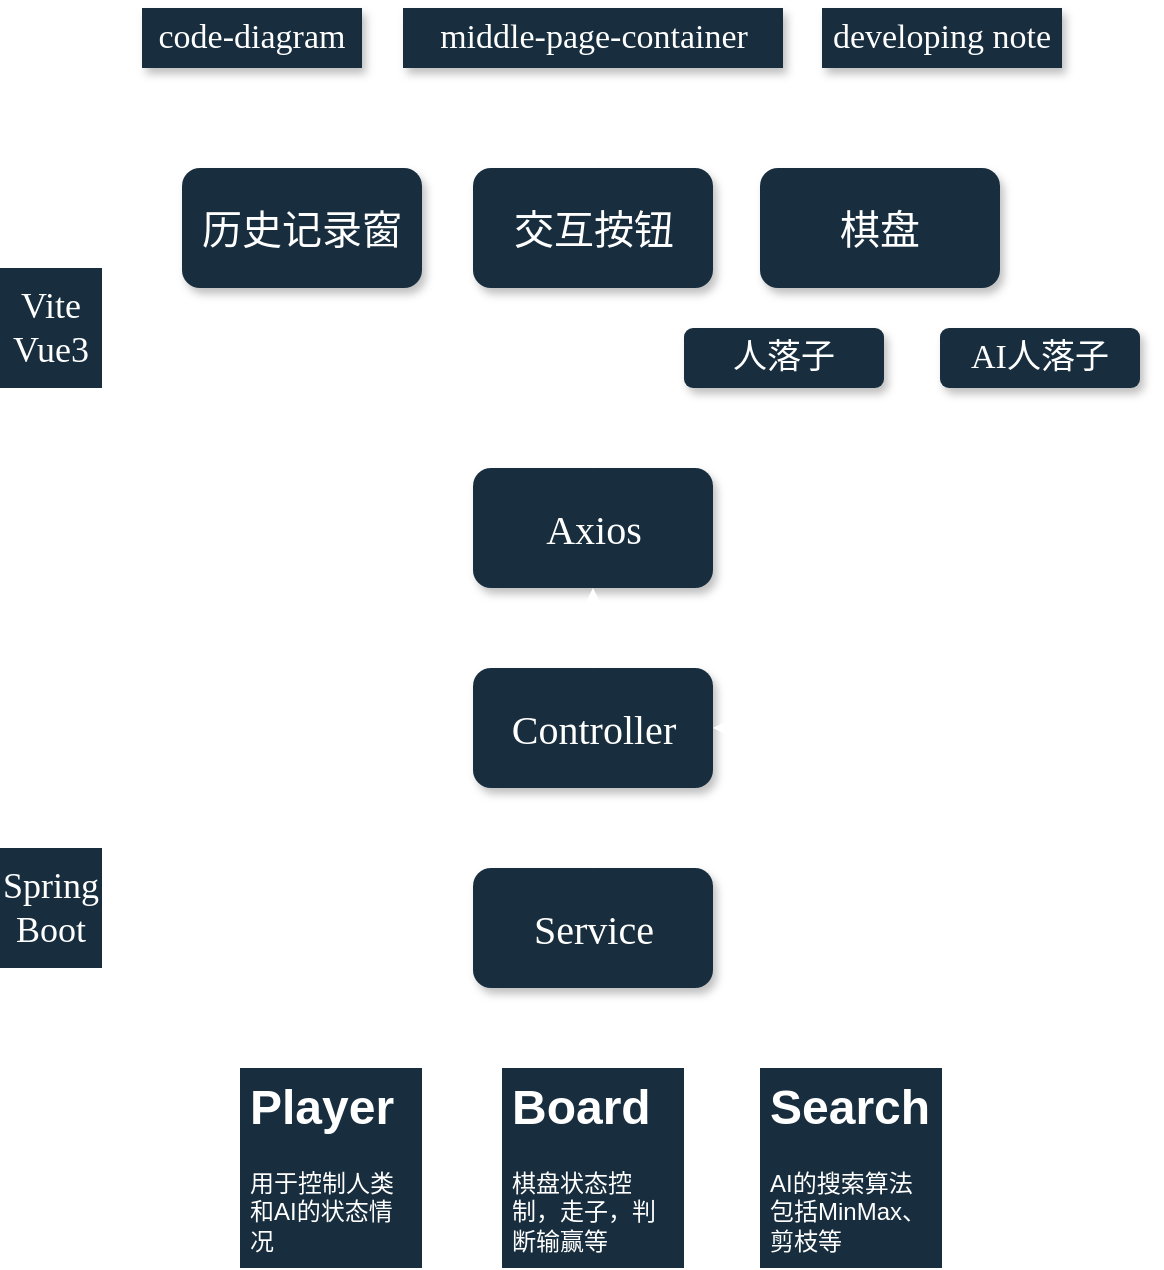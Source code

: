 <mxfile version="21.3.7" type="device">
  <diagram name="第 1 页" id="Bb8X4TfZs-Pch6MIiwvD">
    <mxGraphModel dx="1390" dy="934" grid="1" gridSize="10" guides="1" tooltips="1" connect="1" arrows="1" fold="1" page="1" pageScale="1" pageWidth="1654" pageHeight="2336" math="0" shadow="0">
      <root>
        <mxCell id="0" />
        <mxCell id="1" parent="0" />
        <mxCell id="u5E9P-jInqBxyTZphiJs-15" value="&lt;h1&gt;&lt;font color=&quot;#ffffff&quot;&gt;Player&lt;/font&gt;&lt;/h1&gt;&lt;p&gt;&lt;font color=&quot;#ffffff&quot;&gt;用于控制人类和AI的状态情况&lt;/font&gt;&lt;/p&gt;" style="text;html=1;strokeColor=none;fillColor=#182E3E;spacing=5;spacingTop=-20;whiteSpace=wrap;overflow=hidden;rounded=0;labelBackgroundColor=none;fontColor=#FFFFFF;" vertex="1" parent="1">
          <mxGeometry x="169" y="790" width="91" height="100" as="geometry" />
        </mxCell>
        <mxCell id="u5E9P-jInqBxyTZphiJs-23" value="&lt;h1&gt;&lt;font color=&quot;#ffffff&quot;&gt;Board&lt;/font&gt;&lt;/h1&gt;&lt;p&gt;&lt;font color=&quot;#ffffff&quot;&gt;棋盘状态控制，走子，判断输赢等&lt;/font&gt;&lt;/p&gt;" style="text;html=1;strokeColor=none;fillColor=#182E3E;spacing=5;spacingTop=-20;whiteSpace=wrap;overflow=hidden;rounded=0;labelBackgroundColor=none;fontColor=#FFFFFF;" vertex="1" parent="1">
          <mxGeometry x="300" y="790" width="91" height="100" as="geometry" />
        </mxCell>
        <mxCell id="u5E9P-jInqBxyTZphiJs-24" value="&lt;h1&gt;&lt;font color=&quot;#ffffff&quot;&gt;Search&lt;/font&gt;&lt;/h1&gt;&lt;p&gt;&lt;font color=&quot;#ffffff&quot;&gt;AI的搜索算法包括MinMax、剪枝等&lt;/font&gt;&lt;/p&gt;" style="text;html=1;strokeColor=none;fillColor=#182E3E;spacing=5;spacingTop=-20;whiteSpace=wrap;overflow=hidden;rounded=0;labelBackgroundColor=none;fontColor=#FFFFFF;" vertex="1" parent="1">
          <mxGeometry x="429" y="790" width="91" height="100" as="geometry" />
        </mxCell>
        <mxCell id="u5E9P-jInqBxyTZphiJs-26" value="" style="edgeStyle=orthogonalEdgeStyle;rounded=0;orthogonalLoop=1;jettySize=auto;html=1;strokeColor=#FFFFFF;labelBackgroundColor=none;fontColor=default;" edge="1" parent="1" source="u5E9P-jInqBxyTZphiJs-25" target="u5E9P-jInqBxyTZphiJs-23">
          <mxGeometry relative="1" as="geometry" />
        </mxCell>
        <mxCell id="u5E9P-jInqBxyTZphiJs-27" style="edgeStyle=orthogonalEdgeStyle;rounded=0;orthogonalLoop=1;jettySize=auto;html=1;entryX=0.5;entryY=0;entryDx=0;entryDy=0;strokeColor=#FFFFFF;labelBackgroundColor=none;fontColor=default;" edge="1" parent="1" source="u5E9P-jInqBxyTZphiJs-25" target="u5E9P-jInqBxyTZphiJs-15">
          <mxGeometry relative="1" as="geometry" />
        </mxCell>
        <mxCell id="u5E9P-jInqBxyTZphiJs-28" style="edgeStyle=orthogonalEdgeStyle;rounded=0;orthogonalLoop=1;jettySize=auto;html=1;entryX=0.5;entryY=0;entryDx=0;entryDy=0;strokeColor=#FFFFFF;labelBackgroundColor=none;fontColor=default;" edge="1" parent="1" source="u5E9P-jInqBxyTZphiJs-25" target="u5E9P-jInqBxyTZphiJs-24">
          <mxGeometry relative="1" as="geometry" />
        </mxCell>
        <mxCell id="u5E9P-jInqBxyTZphiJs-25" value="&lt;font face=&quot;Times New Roman&quot; style=&quot;font-size: 20px;&quot; color=&quot;#ffffff&quot;&gt;Service&lt;/font&gt;" style="rounded=1;whiteSpace=wrap;html=1;fillColor=#182E3E;strokeColor=none;shadow=1;labelBackgroundColor=none;fontColor=#FFFFFF;" vertex="1" parent="1">
          <mxGeometry x="285.5" y="690" width="120" height="60" as="geometry" />
        </mxCell>
        <mxCell id="u5E9P-jInqBxyTZphiJs-30" value="" style="edgeStyle=orthogonalEdgeStyle;rounded=0;orthogonalLoop=1;jettySize=auto;html=1;labelBackgroundColor=none;strokeColor=#FFFFFF;fontColor=default;" edge="1" parent="1" source="u5E9P-jInqBxyTZphiJs-29" target="u5E9P-jInqBxyTZphiJs-25">
          <mxGeometry relative="1" as="geometry" />
        </mxCell>
        <mxCell id="u5E9P-jInqBxyTZphiJs-29" value="&lt;font face=&quot;Times New Roman&quot; color=&quot;#ffffff&quot;&gt;&lt;span style=&quot;font-size: 20px;&quot;&gt;Controller&lt;/span&gt;&lt;/font&gt;" style="rounded=1;whiteSpace=wrap;html=1;fillColor=#182E3E;strokeColor=none;shadow=1;labelBackgroundColor=none;fontColor=#FFFFFF;" vertex="1" parent="1">
          <mxGeometry x="285.5" y="590" width="120" height="60" as="geometry" />
        </mxCell>
        <mxCell id="ODO3tnQVNo5912M1Hbeh-2" value="" style="edgeStyle=orthogonalEdgeStyle;rounded=0;orthogonalLoop=1;jettySize=auto;html=1;strokeColor=#FFFFFF;labelBackgroundColor=none;fontColor=default;" edge="1" parent="1" source="ODO3tnQVNo5912M1Hbeh-1" target="u5E9P-jInqBxyTZphiJs-29">
          <mxGeometry relative="1" as="geometry" />
        </mxCell>
        <mxCell id="ODO3tnQVNo5912M1Hbeh-1" value="&lt;font style=&quot;font-size: 18px;&quot;&gt;&lt;b&gt;处理消息的接收发&lt;/b&gt;&lt;/font&gt;" style="text;html=1;strokeColor=none;fillColor=none;align=center;verticalAlign=middle;whiteSpace=wrap;rounded=0;labelBackgroundColor=none;fontColor=#FFFFFF;" vertex="1" parent="1">
          <mxGeometry x="460" y="605" width="170" height="30" as="geometry" />
        </mxCell>
        <mxCell id="ODO3tnQVNo5912M1Hbeh-7" style="edgeStyle=orthogonalEdgeStyle;rounded=0;orthogonalLoop=1;jettySize=auto;html=1;strokeColor=#FFFFFF;labelBackgroundColor=none;fontColor=default;" edge="1" parent="1" source="ODO3tnQVNo5912M1Hbeh-3" target="u5E9P-jInqBxyTZphiJs-25">
          <mxGeometry relative="1" as="geometry" />
        </mxCell>
        <mxCell id="ODO3tnQVNo5912M1Hbeh-3" value="&lt;font style=&quot;font-size: 18px;&quot;&gt;&lt;b&gt;处理游戏的运行逻辑&lt;/b&gt;&lt;/font&gt;" style="text;html=1;strokeColor=none;fillColor=none;align=center;verticalAlign=middle;whiteSpace=wrap;rounded=0;labelBackgroundColor=none;fontColor=#FFFFFF;" vertex="1" parent="1">
          <mxGeometry x="449" y="650" width="170" height="30" as="geometry" />
        </mxCell>
        <mxCell id="ODO3tnQVNo5912M1Hbeh-16" style="edgeStyle=orthogonalEdgeStyle;rounded=0;orthogonalLoop=1;jettySize=auto;html=1;exitX=1;exitY=0.5;exitDx=0;exitDy=0;entryX=0.5;entryY=1;entryDx=0;entryDy=0;strokeColor=#FFFFFF;labelBackgroundColor=none;fontColor=default;" edge="1" parent="1" source="ODO3tnQVNo5912M1Hbeh-5" target="ODO3tnQVNo5912M1Hbeh-13">
          <mxGeometry relative="1" as="geometry" />
        </mxCell>
        <mxCell id="ODO3tnQVNo5912M1Hbeh-5" value="&lt;font face=&quot;Times New Roman&quot; color=&quot;#ffffff&quot;&gt;&lt;span style=&quot;font-size: 20px;&quot;&gt;Axios&lt;/span&gt;&lt;/font&gt;" style="rounded=1;whiteSpace=wrap;html=1;fillColor=#182E3E;strokeColor=none;shadow=1;labelBackgroundColor=none;fontColor=#FFFFFF;" vertex="1" parent="1">
          <mxGeometry x="285.5" y="490" width="120" height="60" as="geometry" />
        </mxCell>
        <mxCell id="ODO3tnQVNo5912M1Hbeh-10" value="" style="endArrow=classic;startArrow=classic;html=1;rounded=0;exitX=0.5;exitY=0;exitDx=0;exitDy=0;entryX=0.5;entryY=1;entryDx=0;entryDy=0;labelBackgroundColor=none;strokeColor=#FFFFFF;fontColor=default;" edge="1" parent="1" source="u5E9P-jInqBxyTZphiJs-29" target="ODO3tnQVNo5912M1Hbeh-5">
          <mxGeometry width="50" height="50" relative="1" as="geometry">
            <mxPoint x="339" y="580" as="sourcePoint" />
            <mxPoint x="389" y="520" as="targetPoint" />
          </mxGeometry>
        </mxCell>
        <mxCell id="ODO3tnQVNo5912M1Hbeh-20" style="edgeStyle=orthogonalEdgeStyle;rounded=0;orthogonalLoop=1;jettySize=auto;html=1;entryX=0.5;entryY=0;entryDx=0;entryDy=0;strokeColor=#FFFFFF;labelBackgroundColor=none;fontColor=default;" edge="1" parent="1" source="ODO3tnQVNo5912M1Hbeh-12" target="ODO3tnQVNo5912M1Hbeh-5">
          <mxGeometry relative="1" as="geometry">
            <mxPoint x="389" y="480" as="targetPoint" />
          </mxGeometry>
        </mxCell>
        <mxCell id="ODO3tnQVNo5912M1Hbeh-21" style="edgeStyle=orthogonalEdgeStyle;rounded=0;orthogonalLoop=1;jettySize=auto;html=1;entryX=0.097;entryY=1.05;entryDx=0;entryDy=0;entryPerimeter=0;strokeColor=#FFFFFF;labelBackgroundColor=none;fontColor=default;" edge="1" parent="1" source="ODO3tnQVNo5912M1Hbeh-12" target="ODO3tnQVNo5912M1Hbeh-17">
          <mxGeometry relative="1" as="geometry" />
        </mxCell>
        <mxCell id="ODO3tnQVNo5912M1Hbeh-12" value="&lt;font style=&quot;font-size: 17px;&quot; face=&quot;Times New Roman&quot; color=&quot;#ffffff&quot;&gt;人落子&lt;/font&gt;" style="rounded=1;whiteSpace=wrap;html=1;fillColor=#182E3E;strokeColor=none;shadow=1;labelBackgroundColor=none;fontColor=#FFFFFF;" vertex="1" parent="1">
          <mxGeometry x="391" y="420" width="100" height="30" as="geometry" />
        </mxCell>
        <mxCell id="ODO3tnQVNo5912M1Hbeh-23" style="edgeStyle=orthogonalEdgeStyle;rounded=0;orthogonalLoop=1;jettySize=auto;html=1;entryX=1;entryY=0.5;entryDx=0;entryDy=0;strokeColor=#FFFFFF;labelBackgroundColor=none;fontColor=default;" edge="1" parent="1" source="ODO3tnQVNo5912M1Hbeh-13" target="ODO3tnQVNo5912M1Hbeh-17">
          <mxGeometry relative="1" as="geometry" />
        </mxCell>
        <mxCell id="ODO3tnQVNo5912M1Hbeh-13" value="&lt;font style=&quot;font-size: 17px;&quot; face=&quot;Times New Roman&quot; color=&quot;#ffffff&quot;&gt;AI人落子&lt;/font&gt;" style="rounded=1;whiteSpace=wrap;html=1;fillColor=#182E3E;strokeColor=none;shadow=1;labelBackgroundColor=none;fontColor=#FFFFFF;" vertex="1" parent="1">
          <mxGeometry x="519" y="420" width="100" height="30" as="geometry" />
        </mxCell>
        <mxCell id="ODO3tnQVNo5912M1Hbeh-17" value="&lt;font face=&quot;Times New Roman&quot; color=&quot;#ffffff&quot;&gt;&lt;span style=&quot;font-size: 20px;&quot;&gt;棋盘&lt;/span&gt;&lt;/font&gt;" style="rounded=1;whiteSpace=wrap;html=1;fillColor=#182E3E;strokeColor=none;shadow=1;labelBackgroundColor=none;fontColor=#FFFFFF;" vertex="1" parent="1">
          <mxGeometry x="429" y="340" width="120" height="60" as="geometry" />
        </mxCell>
        <mxCell id="ODO3tnQVNo5912M1Hbeh-26" style="edgeStyle=orthogonalEdgeStyle;rounded=0;orthogonalLoop=1;jettySize=auto;html=1;entryX=0.5;entryY=0;entryDx=0;entryDy=0;strokeColor=#FFFFFF;labelBackgroundColor=none;fontColor=default;" edge="1" parent="1" source="ODO3tnQVNo5912M1Hbeh-18" target="ODO3tnQVNo5912M1Hbeh-5">
          <mxGeometry relative="1" as="geometry" />
        </mxCell>
        <mxCell id="ODO3tnQVNo5912M1Hbeh-18" value="&lt;font face=&quot;Times New Roman&quot; color=&quot;#ffffff&quot;&gt;&lt;span style=&quot;font-size: 20px;&quot;&gt;交互按钮&lt;/span&gt;&lt;/font&gt;" style="rounded=1;whiteSpace=wrap;html=1;fillColor=#182E3E;strokeColor=none;shadow=1;labelBackgroundColor=none;fontColor=#FFFFFF;" vertex="1" parent="1">
          <mxGeometry x="285.5" y="340" width="120" height="60" as="geometry" />
        </mxCell>
        <mxCell id="ODO3tnQVNo5912M1Hbeh-27" value="&lt;font face=&quot;Times New Roman&quot; color=&quot;#ffffff&quot;&gt;&lt;span style=&quot;font-size: 20px;&quot;&gt;历史记录窗&lt;/span&gt;&lt;/font&gt;" style="rounded=1;whiteSpace=wrap;html=1;fillColor=#182E3E;strokeColor=none;shadow=1;labelBackgroundColor=none;fontColor=#FFFFFF;" vertex="1" parent="1">
          <mxGeometry x="140" y="340" width="120" height="60" as="geometry" />
        </mxCell>
        <mxCell id="ODO3tnQVNo5912M1Hbeh-33" style="edgeStyle=orthogonalEdgeStyle;rounded=0;orthogonalLoop=1;jettySize=auto;html=1;entryX=0.5;entryY=0;entryDx=0;entryDy=0;strokeColor=#FFFFFF;labelBackgroundColor=none;fontColor=default;" edge="1" parent="1" source="ODO3tnQVNo5912M1Hbeh-29" target="ODO3tnQVNo5912M1Hbeh-18">
          <mxGeometry relative="1" as="geometry" />
        </mxCell>
        <mxCell id="ODO3tnQVNo5912M1Hbeh-34" style="edgeStyle=orthogonalEdgeStyle;rounded=0;orthogonalLoop=1;jettySize=auto;html=1;exitX=0.5;exitY=1;exitDx=0;exitDy=0;strokeColor=#FFFFFF;labelBackgroundColor=none;fontColor=default;" edge="1" parent="1" source="ODO3tnQVNo5912M1Hbeh-29" target="ODO3tnQVNo5912M1Hbeh-17">
          <mxGeometry relative="1" as="geometry" />
        </mxCell>
        <mxCell id="ODO3tnQVNo5912M1Hbeh-36" style="edgeStyle=orthogonalEdgeStyle;rounded=0;orthogonalLoop=1;jettySize=auto;html=1;exitX=0.5;exitY=1;exitDx=0;exitDy=0;strokeColor=#FFFFFF;labelBackgroundColor=none;fontColor=default;" edge="1" parent="1" source="ODO3tnQVNo5912M1Hbeh-29" target="ODO3tnQVNo5912M1Hbeh-27">
          <mxGeometry relative="1" as="geometry" />
        </mxCell>
        <mxCell id="ODO3tnQVNo5912M1Hbeh-29" value="&lt;font style=&quot;font-size: 17px;&quot; face=&quot;Times New Roman&quot;&gt;middle-page-container&lt;/font&gt;" style="rounded=1;whiteSpace=wrap;html=1;fillColor=#182E3E;strokeColor=none;shadow=1;fontColor=#FFFFFF;arcSize=0;labelBackgroundColor=none;" vertex="1" parent="1">
          <mxGeometry x="250.5" y="260" width="190" height="30" as="geometry" />
        </mxCell>
        <mxCell id="ODO3tnQVNo5912M1Hbeh-30" value="&lt;font style=&quot;font-size: 17px;&quot; face=&quot;Times New Roman&quot;&gt;code-diagram&lt;/font&gt;" style="rounded=1;whiteSpace=wrap;html=1;fillColor=#182E3E;strokeColor=none;shadow=1;fontColor=#FFFFFF;arcSize=0;labelBackgroundColor=none;" vertex="1" parent="1">
          <mxGeometry x="120" y="260" width="110" height="30" as="geometry" />
        </mxCell>
        <mxCell id="ODO3tnQVNo5912M1Hbeh-31" value="&lt;font style=&quot;font-size: 17px;&quot; face=&quot;Times New Roman&quot;&gt;developing note&lt;/font&gt;" style="rounded=1;whiteSpace=wrap;html=1;fillColor=#182E3E;strokeColor=none;shadow=1;fontColor=#FFFFFF;arcSize=0;labelBackgroundColor=none;" vertex="1" parent="1">
          <mxGeometry x="460" y="260" width="120" height="30" as="geometry" />
        </mxCell>
        <mxCell id="ODO3tnQVNo5912M1Hbeh-39" value="&lt;font style=&quot;font-size: 18px;&quot; face=&quot;Times New Roman&quot;&gt;Vite&lt;br&gt;Vue3&lt;/font&gt;" style="text;html=1;strokeColor=none;fillColor=#182E3E;align=center;verticalAlign=middle;whiteSpace=wrap;rounded=0;labelBackgroundColor=none;fontColor=#FFFFFF;" vertex="1" parent="1">
          <mxGeometry x="49" y="390" width="51" height="60" as="geometry" />
        </mxCell>
        <mxCell id="ODO3tnQVNo5912M1Hbeh-40" value="&lt;font face=&quot;Times New Roman&quot;&gt;&lt;span style=&quot;font-size: 18px;&quot;&gt;Spring Boot&lt;/span&gt;&lt;/font&gt;" style="text;html=1;strokeColor=none;fillColor=#182E3E;align=center;verticalAlign=middle;whiteSpace=wrap;rounded=0;labelBackgroundColor=none;fontColor=#FFFFFF;" vertex="1" parent="1">
          <mxGeometry x="49" y="680" width="51" height="60" as="geometry" />
        </mxCell>
        <mxCell id="ODO3tnQVNo5912M1Hbeh-41" value="" style="shape=curlyBracket;whiteSpace=wrap;html=1;rounded=1;labelPosition=left;verticalLabelPosition=middle;align=right;verticalAlign=middle;labelBackgroundColor=none;fillColor=#182E3E;strokeColor=#FFFFFF;fontColor=#FFFFFF;" vertex="1" parent="1">
          <mxGeometry x="100" y="620" width="20" height="190" as="geometry" />
        </mxCell>
        <mxCell id="ODO3tnQVNo5912M1Hbeh-42" value="" style="shape=curlyBracket;whiteSpace=wrap;html=1;rounded=1;labelPosition=left;verticalLabelPosition=middle;align=right;verticalAlign=middle;labelBackgroundColor=none;fillColor=#182E3E;strokeColor=#FFFFFF;fontColor=#FFFFFF;" vertex="1" parent="1">
          <mxGeometry x="100" y="290" width="20" height="230" as="geometry" />
        </mxCell>
      </root>
    </mxGraphModel>
  </diagram>
</mxfile>
